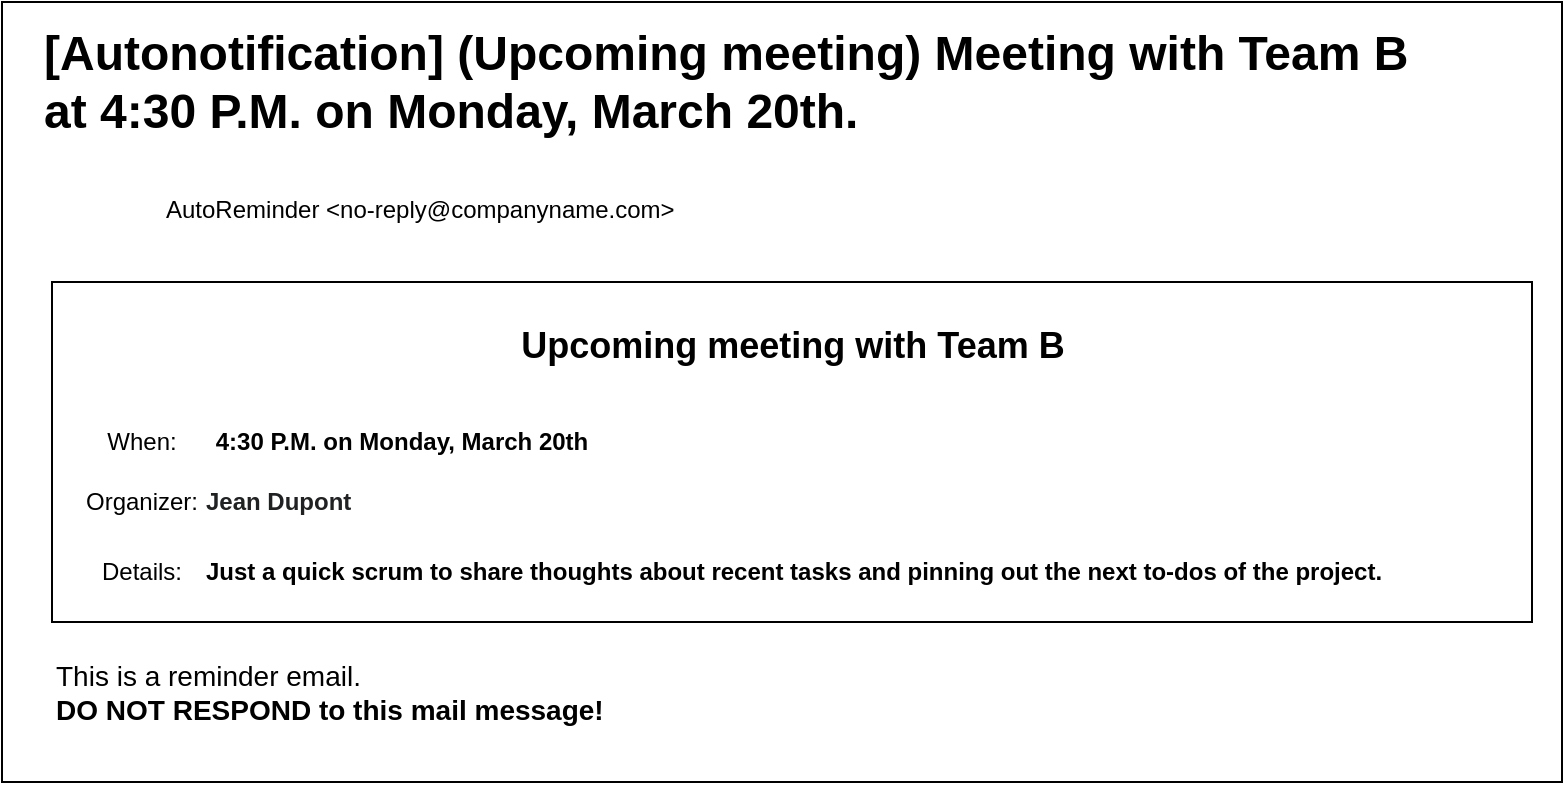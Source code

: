 <mxfile version="21.0.6" type="device"><diagram name="1 oldal" id="0oDvKp-SKrAT2sPHbrJ8"><mxGraphModel dx="993" dy="549" grid="1" gridSize="10" guides="1" tooltips="1" connect="1" arrows="1" fold="1" page="1" pageScale="1" pageWidth="827" pageHeight="1169" math="0" shadow="0"><root><mxCell id="0"/><mxCell id="1" parent="0"/><mxCell id="BmK5hgReK1rqatmBSkKi-24" value="" style="group" vertex="1" connectable="0" parent="1"><mxGeometry x="30" y="30" width="780" height="390" as="geometry"/></mxCell><mxCell id="BmK5hgReK1rqatmBSkKi-1" value="" style="rounded=0;whiteSpace=wrap;html=1;" vertex="1" parent="BmK5hgReK1rqatmBSkKi-24"><mxGeometry width="780" height="390" as="geometry"/></mxCell><mxCell id="BmK5hgReK1rqatmBSkKi-4" value="AutoReminder &amp;lt;no-reply@companyname.com&amp;gt;" style="text;html=1;strokeColor=none;fillColor=none;align=left;verticalAlign=middle;whiteSpace=wrap;rounded=0;" vertex="1" parent="BmK5hgReK1rqatmBSkKi-24"><mxGeometry x="80" y="89" width="260" height="30" as="geometry"/></mxCell><mxCell id="BmK5hgReK1rqatmBSkKi-13" value="&lt;font style=&quot;font-size: 14px;&quot;&gt;This is a reminder email. &lt;br&gt;&lt;/font&gt;&lt;div style=&quot;font-size: 14px;&quot;&gt;&lt;span style=&quot;background-color: initial;&quot;&gt;&lt;font style=&quot;font-size: 14px;&quot;&gt;&lt;b&gt;DO NOT RESPOND to this mail message!&lt;/b&gt;&lt;/font&gt;&lt;/span&gt;&lt;/div&gt;" style="text;html=1;strokeColor=none;fillColor=none;align=left;verticalAlign=middle;whiteSpace=wrap;rounded=0;" vertex="1" parent="BmK5hgReK1rqatmBSkKi-24"><mxGeometry x="25" y="330" width="305" height="30" as="geometry"/></mxCell><mxCell id="BmK5hgReK1rqatmBSkKi-14" value="[Autonotification] (Upcoming meeting) Meeting with Team B&lt;br&gt;at 4:30 P.M. on Monday, March 20th." style="text;strokeColor=none;fillColor=none;html=1;fontSize=24;fontStyle=1;verticalAlign=middle;align=left;" vertex="1" parent="BmK5hgReK1rqatmBSkKi-24"><mxGeometry x="19" y="20" width="750" height="40" as="geometry"/></mxCell><mxCell id="BmK5hgReK1rqatmBSkKi-15" value="" style="shape=image;html=1;verticalAlign=top;verticalLabelPosition=bottom;labelBackgroundColor=#ffffff;imageAspect=0;aspect=fixed;image=https://cdn0.iconfinder.com/data/icons/female-styles/500/woman-cap-bg-128.png" vertex="1" parent="BmK5hgReK1rqatmBSkKi-24"><mxGeometry x="19" y="80" width="48" height="48" as="geometry"/></mxCell><mxCell id="BmK5hgReK1rqatmBSkKi-23" value="" style="group" vertex="1" connectable="0" parent="BmK5hgReK1rqatmBSkKi-24"><mxGeometry x="25" y="140" width="740" height="170" as="geometry"/></mxCell><mxCell id="BmK5hgReK1rqatmBSkKi-5" value="" style="rounded=0;whiteSpace=wrap;html=1;" vertex="1" parent="BmK5hgReK1rqatmBSkKi-23"><mxGeometry width="740" height="170" as="geometry"/></mxCell><mxCell id="BmK5hgReK1rqatmBSkKi-6" value="&lt;span style=&quot;font-size: 18px;&quot;&gt;Upcoming meeting with Team B&lt;/span&gt;" style="text;strokeColor=none;fillColor=none;html=1;fontSize=24;fontStyle=1;verticalAlign=middle;align=center;" vertex="1" parent="BmK5hgReK1rqatmBSkKi-23"><mxGeometry x="15" y="10" width="710" height="40" as="geometry"/></mxCell><mxCell id="BmK5hgReK1rqatmBSkKi-7" value="When:" style="text;html=1;strokeColor=none;fillColor=none;align=center;verticalAlign=middle;whiteSpace=wrap;rounded=0;" vertex="1" parent="BmK5hgReK1rqatmBSkKi-23"><mxGeometry x="15" y="60" width="60" height="40" as="geometry"/></mxCell><mxCell id="BmK5hgReK1rqatmBSkKi-8" value="Organizer:" style="text;html=1;strokeColor=none;fillColor=none;align=center;verticalAlign=middle;whiteSpace=wrap;rounded=0;" vertex="1" parent="BmK5hgReK1rqatmBSkKi-23"><mxGeometry x="15" y="95" width="60" height="30" as="geometry"/></mxCell><mxCell id="BmK5hgReK1rqatmBSkKi-9" value="Details:" style="text;html=1;strokeColor=none;fillColor=none;align=center;verticalAlign=middle;whiteSpace=wrap;rounded=0;" vertex="1" parent="BmK5hgReK1rqatmBSkKi-23"><mxGeometry x="15" y="130" width="60" height="30" as="geometry"/></mxCell><mxCell id="BmK5hgReK1rqatmBSkKi-10" value="&lt;b&gt;4:30 P.M. on Monday, March 20th&lt;/b&gt;" style="text;html=1;strokeColor=none;fillColor=none;align=center;verticalAlign=middle;whiteSpace=wrap;rounded=0;" vertex="1" parent="BmK5hgReK1rqatmBSkKi-23"><mxGeometry x="75" y="65" width="200" height="30" as="geometry"/></mxCell><mxCell id="BmK5hgReK1rqatmBSkKi-11" value="&lt;span style=&quot;color: rgb(32, 33, 34); font-family: sans-serif; background-color: rgb(255, 255, 255);&quot; lang=&quot;fr&quot;&gt;&lt;b style=&quot;&quot;&gt;&lt;font style=&quot;font-size: 12px;&quot;&gt;Jean Dupont&lt;/font&gt;&lt;/b&gt;&lt;/span&gt;" style="text;html=1;strokeColor=none;fillColor=none;align=left;verticalAlign=middle;whiteSpace=wrap;rounded=0;" vertex="1" parent="BmK5hgReK1rqatmBSkKi-23"><mxGeometry x="75" y="95" width="80" height="30" as="geometry"/></mxCell><mxCell id="BmK5hgReK1rqatmBSkKi-12" value="&lt;b&gt;Just a quick scrum to share thoughts about recent tasks and pinning out the next to-dos of the project.&amp;nbsp;&lt;/b&gt;" style="text;html=1;strokeColor=none;fillColor=none;align=left;verticalAlign=middle;whiteSpace=wrap;rounded=0;" vertex="1" parent="BmK5hgReK1rqatmBSkKi-23"><mxGeometry x="75" y="130" width="605" height="30" as="geometry"/></mxCell></root></mxGraphModel></diagram></mxfile>